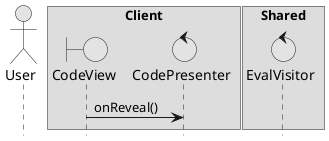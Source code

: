 @startuml design

skinparam monochrome true
skinparam shadowing false
hide footbox

actor User
boundary CodeView
control CodePresenter

box "Client"
participant CodeView
participant CodePresenter
end box

box "Shared"
control EvalVisitor
end box

CodeView -> CodePresenter : onReveal()

@enduml